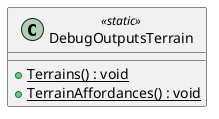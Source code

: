 @startuml
class DebugOutputsTerrain <<static>> {
    + {static} Terrains() : void
    + {static} TerrainAffordances() : void
}
@enduml
